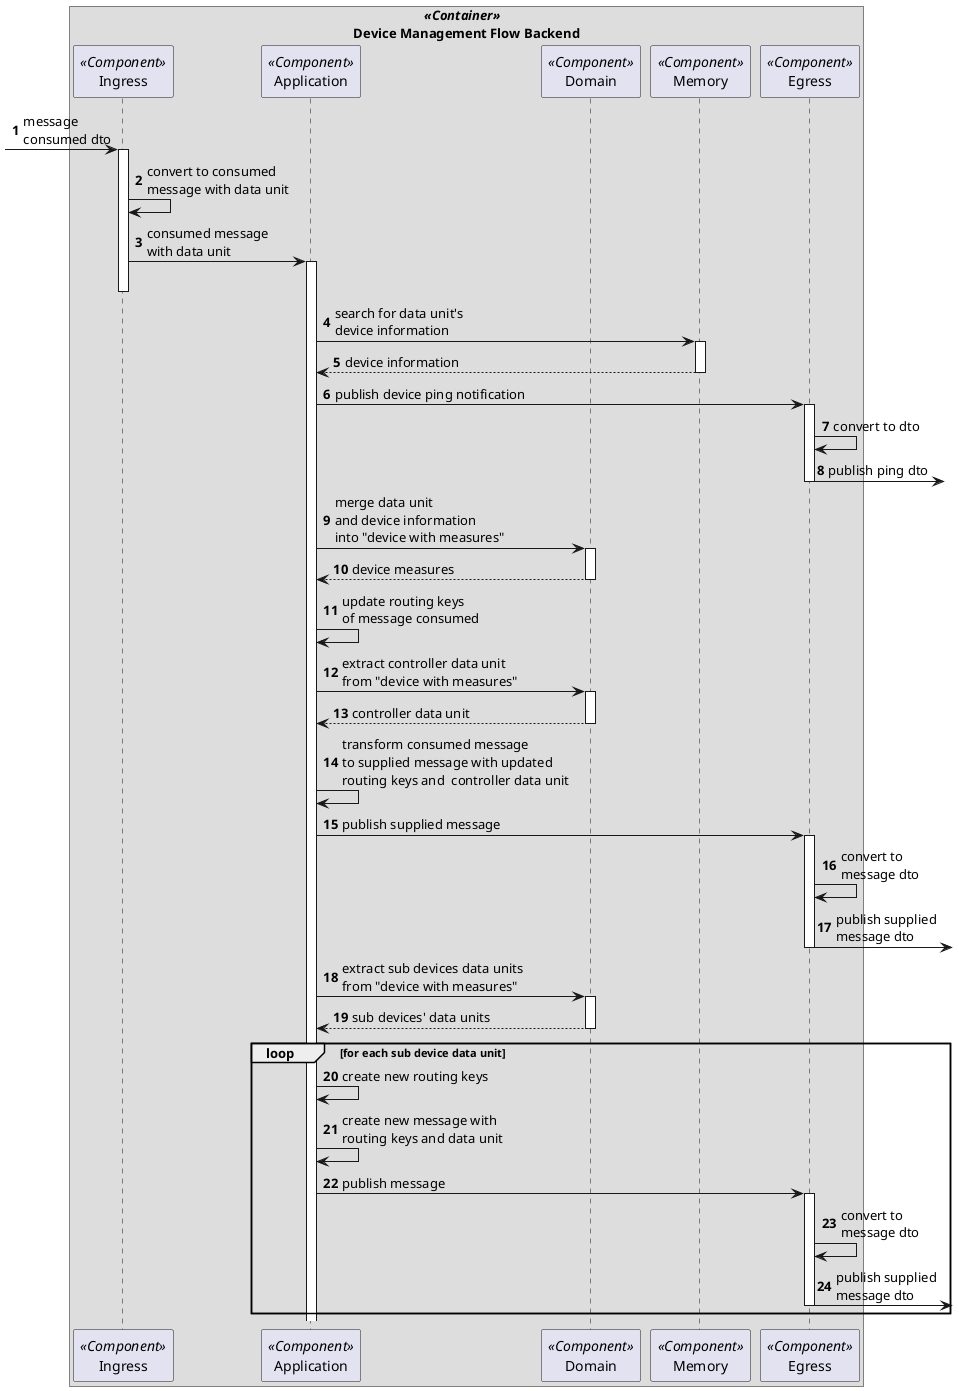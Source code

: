 @startuml device-management-flow-backend

autonumber 1

box "                     //<<Container>>//\nDevice Management Flow Backend"
participant Ingress <<Component>>
participant Application <<Component>>
participant Domain <<Component>>
participant Memory <<Component>>
participant Egress <<Component>>
end box

?-> Ingress ++ : message\nconsumed dto
Ingress -> Ingress : convert to consumed\nmessage with data unit
Ingress -> Application ++-- : consumed message\nwith data unit
Application -> Memory ++ : search for data unit's\ndevice information
return device information
Application -> Egress ++ : publish device ping notification
Egress -> Egress : convert to dto
Egress ->? -- : publish ping dto
Application -> Domain ++ : merge data unit\nand device information\ninto "device with measures"
return device measures

Application -> Application : update routing keys\nof message consumed
Application -> Domain ++ : extract controller data unit\nfrom "device with measures"
return controller data unit
Application -> Application : transform consumed message\nto supplied message with updated\nrouting keys and  controller data unit
Application -> Egress ++ : publish supplied message
Egress -> Egress : convert to\nmessage dto
Egress ->? -- : publish supplied\nmessage dto
Application -> Domain ++ : extract sub devices data units\nfrom "device with measures"
return sub devices' data units
loop for each sub device data unit
    Application -> Application : create new routing keys
    Application -> Application : create new message with\nrouting keys and data unit
    Application -> Egress ++ : publish message
    Egress -> Egress : convert to\nmessage dto
    Egress ->? -- : publish supplied\nmessage dto
end

@enduml

